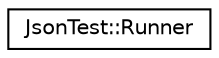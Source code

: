 digraph "Graphical Class Hierarchy"
{
  edge [fontname="Helvetica",fontsize="10",labelfontname="Helvetica",labelfontsize="10"];
  node [fontname="Helvetica",fontsize="10",shape=record];
  rankdir="LR";
  Node1 [label="JsonTest::Runner",height=0.2,width=0.4,color="black", fillcolor="white", style="filled",URL="$class_json_test_1_1_runner.html"];
}
